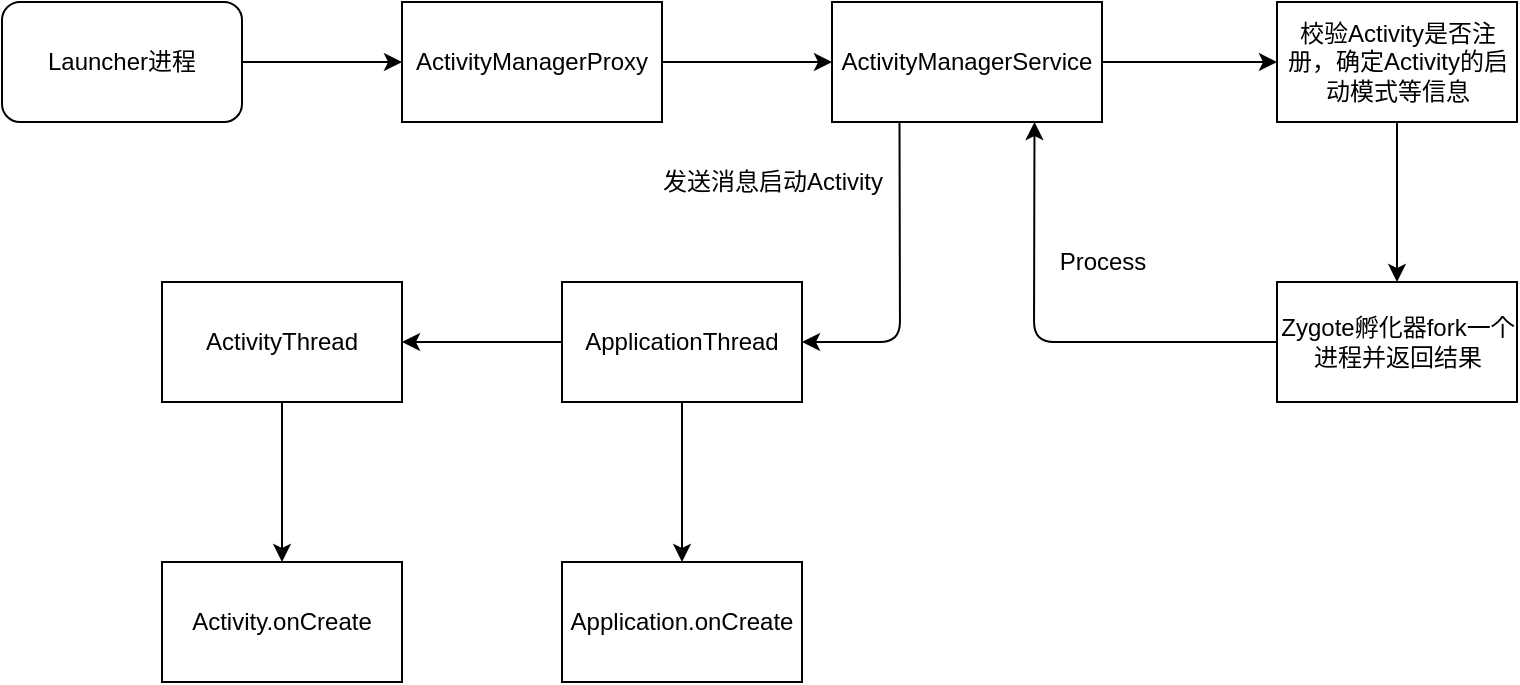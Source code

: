 <mxfile version="14.5.1" type="device"><diagram id="95sS6CNdzsnoZ57fprgI" name="Page-1"><mxGraphModel dx="741" dy="606" grid="1" gridSize="10" guides="1" tooltips="1" connect="1" arrows="1" fold="1" page="1" pageScale="1" pageWidth="850" pageHeight="1100" math="0" shadow="0"><root><mxCell id="0"/><mxCell id="1" parent="0"/><mxCell id="ChmdQKNWbcuGjgEhJ2zW-3" value="" style="edgeStyle=orthogonalEdgeStyle;rounded=0;orthogonalLoop=1;jettySize=auto;html=1;" edge="1" parent="1" source="ChmdQKNWbcuGjgEhJ2zW-1" target="ChmdQKNWbcuGjgEhJ2zW-2"><mxGeometry relative="1" as="geometry"/></mxCell><mxCell id="ChmdQKNWbcuGjgEhJ2zW-1" value="Launcher进程&lt;br&gt;" style="rounded=1;whiteSpace=wrap;html=1;" vertex="1" parent="1"><mxGeometry x="60" y="40" width="120" height="60" as="geometry"/></mxCell><mxCell id="ChmdQKNWbcuGjgEhJ2zW-5" value="" style="edgeStyle=orthogonalEdgeStyle;rounded=0;orthogonalLoop=1;jettySize=auto;html=1;" edge="1" parent="1" source="ChmdQKNWbcuGjgEhJ2zW-2" target="ChmdQKNWbcuGjgEhJ2zW-4"><mxGeometry relative="1" as="geometry"/></mxCell><mxCell id="ChmdQKNWbcuGjgEhJ2zW-2" value="ActivityManagerProxy&lt;br&gt;" style="whiteSpace=wrap;html=1;rounded=0;" vertex="1" parent="1"><mxGeometry x="260" y="40" width="130" height="60" as="geometry"/></mxCell><mxCell id="ChmdQKNWbcuGjgEhJ2zW-7" value="" style="edgeStyle=orthogonalEdgeStyle;rounded=0;orthogonalLoop=1;jettySize=auto;html=1;" edge="1" parent="1" source="ChmdQKNWbcuGjgEhJ2zW-4" target="ChmdQKNWbcuGjgEhJ2zW-6"><mxGeometry relative="1" as="geometry"/></mxCell><mxCell id="ChmdQKNWbcuGjgEhJ2zW-4" value="ActivityManagerService" style="whiteSpace=wrap;html=1;rounded=0;" vertex="1" parent="1"><mxGeometry x="475" y="40" width="135" height="60" as="geometry"/></mxCell><mxCell id="ChmdQKNWbcuGjgEhJ2zW-9" value="" style="edgeStyle=orthogonalEdgeStyle;rounded=0;orthogonalLoop=1;jettySize=auto;html=1;" edge="1" parent="1" source="ChmdQKNWbcuGjgEhJ2zW-6" target="ChmdQKNWbcuGjgEhJ2zW-8"><mxGeometry relative="1" as="geometry"/></mxCell><mxCell id="ChmdQKNWbcuGjgEhJ2zW-6" value="校验Activity是否注册，确定Activity的启动模式等信息" style="whiteSpace=wrap;html=1;rounded=0;" vertex="1" parent="1"><mxGeometry x="697.5" y="40" width="120" height="60" as="geometry"/></mxCell><mxCell id="ChmdQKNWbcuGjgEhJ2zW-8" value="Zygote孵化器fork一个进程并返回结果&lt;br&gt;" style="whiteSpace=wrap;html=1;rounded=0;" vertex="1" parent="1"><mxGeometry x="697.5" y="180" width="120" height="60" as="geometry"/></mxCell><mxCell id="ChmdQKNWbcuGjgEhJ2zW-10" value="" style="endArrow=classic;html=1;exitX=0;exitY=0.5;exitDx=0;exitDy=0;entryX=0.75;entryY=1;entryDx=0;entryDy=0;" edge="1" parent="1" source="ChmdQKNWbcuGjgEhJ2zW-8" target="ChmdQKNWbcuGjgEhJ2zW-4"><mxGeometry width="50" height="50" relative="1" as="geometry"><mxPoint x="420" y="180" as="sourcePoint"/><mxPoint x="470" y="130" as="targetPoint"/><Array as="points"><mxPoint x="576" y="210"/></Array></mxGeometry></mxCell><mxCell id="ChmdQKNWbcuGjgEhJ2zW-11" value="Process&lt;br&gt;" style="text;html=1;align=center;verticalAlign=middle;resizable=0;points=[];autosize=1;" vertex="1" parent="1"><mxGeometry x="580" y="160" width="60" height="20" as="geometry"/></mxCell><mxCell id="ChmdQKNWbcuGjgEhJ2zW-18" value="" style="edgeStyle=orthogonalEdgeStyle;rounded=0;orthogonalLoop=1;jettySize=auto;html=1;" edge="1" parent="1" source="ChmdQKNWbcuGjgEhJ2zW-14" target="ChmdQKNWbcuGjgEhJ2zW-17"><mxGeometry relative="1" as="geometry"/></mxCell><mxCell id="ChmdQKNWbcuGjgEhJ2zW-20" value="" style="edgeStyle=orthogonalEdgeStyle;rounded=0;orthogonalLoop=1;jettySize=auto;html=1;" edge="1" parent="1" source="ChmdQKNWbcuGjgEhJ2zW-14" target="ChmdQKNWbcuGjgEhJ2zW-19"><mxGeometry relative="1" as="geometry"/></mxCell><mxCell id="ChmdQKNWbcuGjgEhJ2zW-14" value="ApplicationThread" style="rounded=0;whiteSpace=wrap;html=1;" vertex="1" parent="1"><mxGeometry x="340" y="180" width="120" height="60" as="geometry"/></mxCell><mxCell id="ChmdQKNWbcuGjgEhJ2zW-15" value="" style="endArrow=classic;html=1;exitX=0.25;exitY=1;exitDx=0;exitDy=0;entryX=1;entryY=0.5;entryDx=0;entryDy=0;" edge="1" parent="1" source="ChmdQKNWbcuGjgEhJ2zW-4" target="ChmdQKNWbcuGjgEhJ2zW-14"><mxGeometry width="50" height="50" relative="1" as="geometry"><mxPoint x="420" y="170" as="sourcePoint"/><mxPoint x="470" y="120" as="targetPoint"/><Array as="points"><mxPoint x="509" y="210"/></Array></mxGeometry></mxCell><mxCell id="ChmdQKNWbcuGjgEhJ2zW-16" value="发送消息启动Activity&lt;br&gt;" style="text;html=1;align=center;verticalAlign=middle;resizable=0;points=[];autosize=1;" vertex="1" parent="1"><mxGeometry x="380" y="120" width="130" height="20" as="geometry"/></mxCell><mxCell id="ChmdQKNWbcuGjgEhJ2zW-17" value="Application.onCreate&lt;br&gt;" style="whiteSpace=wrap;html=1;rounded=0;" vertex="1" parent="1"><mxGeometry x="340" y="320" width="120" height="60" as="geometry"/></mxCell><mxCell id="ChmdQKNWbcuGjgEhJ2zW-22" value="" style="edgeStyle=orthogonalEdgeStyle;rounded=0;orthogonalLoop=1;jettySize=auto;html=1;" edge="1" parent="1" source="ChmdQKNWbcuGjgEhJ2zW-19" target="ChmdQKNWbcuGjgEhJ2zW-21"><mxGeometry relative="1" as="geometry"/></mxCell><mxCell id="ChmdQKNWbcuGjgEhJ2zW-19" value="ActivityThread&lt;br&gt;" style="whiteSpace=wrap;html=1;rounded=0;" vertex="1" parent="1"><mxGeometry x="140" y="180" width="120" height="60" as="geometry"/></mxCell><mxCell id="ChmdQKNWbcuGjgEhJ2zW-21" value="Activity.onCreate&lt;br&gt;" style="whiteSpace=wrap;html=1;rounded=0;" vertex="1" parent="1"><mxGeometry x="140" y="320" width="120" height="60" as="geometry"/></mxCell></root></mxGraphModel></diagram></mxfile>